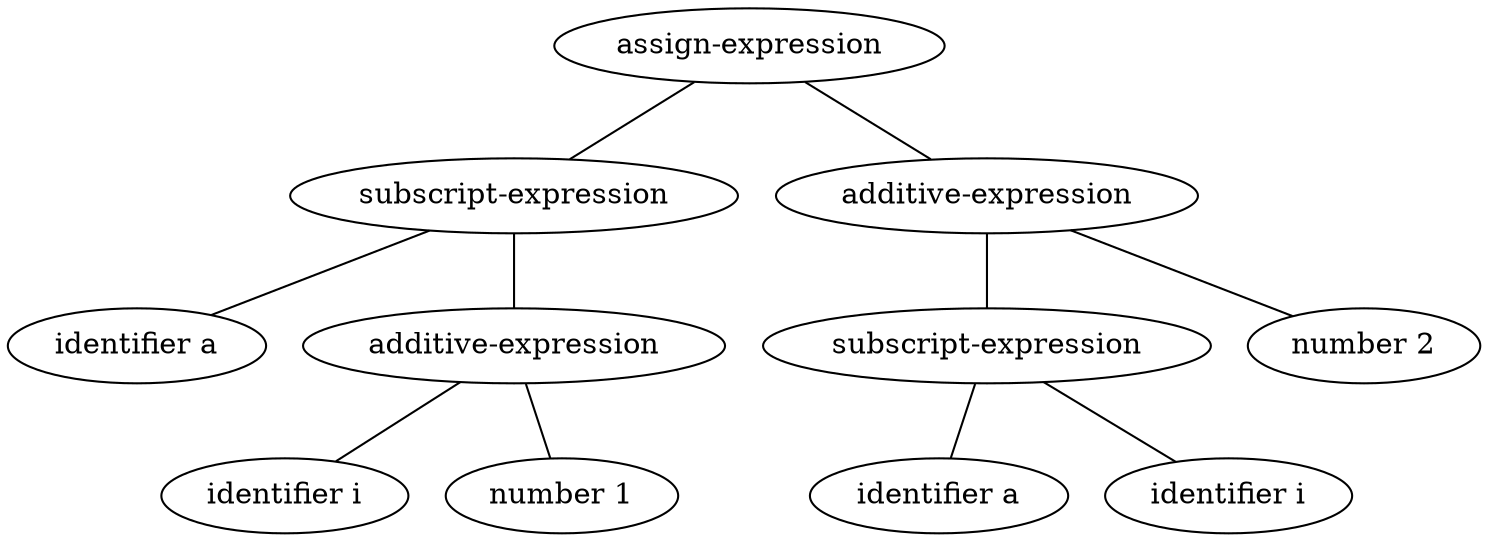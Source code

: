 graph syntaxtree {
  ae1 [label="assign-expression"]
  se1 [label="subscript-expression"]
  ae1 -- se1
  i1 [label="identifier a"]
  add1 [label="additive-expression"]
  se1 -- i1
  se1 -- add1
  i2 [label="identifier i"]
  n1 [label="number 1"]
  add1 -- i2
  add1 -- n1
  add2 [label="additive-expression"]
  ae1 -- add2
  se2 [label="subscript-expression"]
  n2 [label="number 2"]
  add2 -- se2
  add2 -- n2
  i3 [label="identifier a"]
  i4 [label="identifier i"]
  se2 -- i3
  se2 -- i4
}
